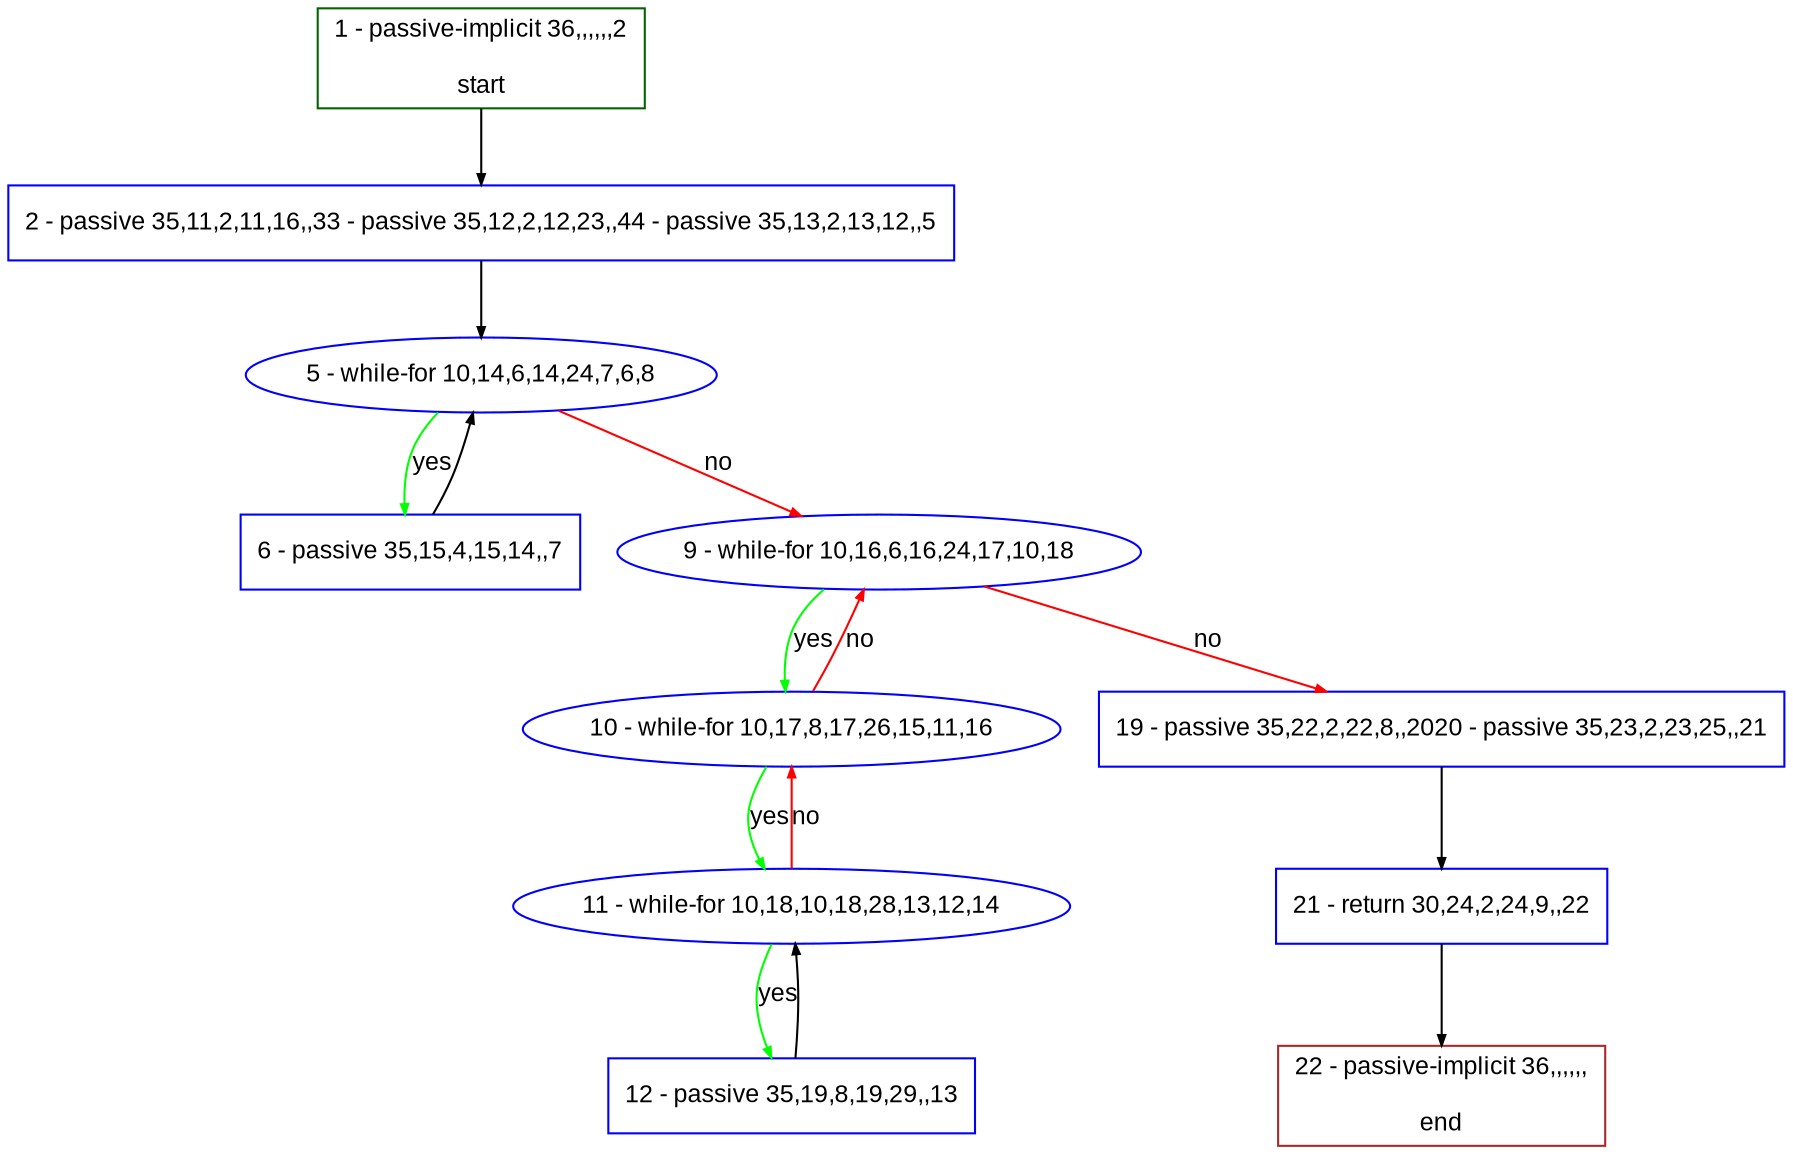 digraph "" {
  graph [pack="true", label="", fontsize="12", packmode="clust", fontname="Arial", fillcolor="#FFFFCC", bgcolor="white", style="rounded,filled", compound="true"];
  node [node_initialized="no", label="", color="grey", fontsize="12", fillcolor="white", fontname="Arial", style="filled", shape="rectangle", compound="true", fixedsize="false"];
  edge [fontcolor="black", arrowhead="normal", arrowtail="none", arrowsize="0.5", ltail="", label="", color="black", fontsize="12", lhead="", fontname="Arial", dir="forward", compound="true"];
  __N1 [label="2 - passive 35,11,2,11,16,,33 - passive 35,12,2,12,23,,44 - passive 35,13,2,13,12,,5", color="#0000ff", fillcolor="#ffffff", style="filled", shape="box"];
  __N2 [label="1 - passive-implicit 36,,,,,,2\n\nstart", color="#006400", fillcolor="#ffffff", style="filled", shape="box"];
  __N3 [label="5 - while-for 10,14,6,14,24,7,6,8", color="#0000ff", fillcolor="#ffffff", style="filled", shape="oval"];
  __N4 [label="6 - passive 35,15,4,15,14,,7", color="#0000ff", fillcolor="#ffffff", style="filled", shape="box"];
  __N5 [label="9 - while-for 10,16,6,16,24,17,10,18", color="#0000ff", fillcolor="#ffffff", style="filled", shape="oval"];
  __N6 [label="10 - while-for 10,17,8,17,26,15,11,16", color="#0000ff", fillcolor="#ffffff", style="filled", shape="oval"];
  __N7 [label="19 - passive 35,22,2,22,8,,2020 - passive 35,23,2,23,25,,21", color="#0000ff", fillcolor="#ffffff", style="filled", shape="box"];
  __N8 [label="11 - while-for 10,18,10,18,28,13,12,14", color="#0000ff", fillcolor="#ffffff", style="filled", shape="oval"];
  __N9 [label="12 - passive 35,19,8,19,29,,13", color="#0000ff", fillcolor="#ffffff", style="filled", shape="box"];
  __N10 [label="21 - return 30,24,2,24,9,,22", color="#0000ff", fillcolor="#ffffff", style="filled", shape="box"];
  __N11 [label="22 - passive-implicit 36,,,,,,\n\nend", color="#a52a2a", fillcolor="#ffffff", style="filled", shape="box"];
  __N2 -> __N1 [arrowhead="normal", arrowtail="none", color="#000000", label="", dir="forward"];
  __N1 -> __N3 [arrowhead="normal", arrowtail="none", color="#000000", label="", dir="forward"];
  __N3 -> __N4 [arrowhead="normal", arrowtail="none", color="#00ff00", label="yes", dir="forward"];
  __N4 -> __N3 [arrowhead="normal", arrowtail="none", color="#000000", label="", dir="forward"];
  __N3 -> __N5 [arrowhead="normal", arrowtail="none", color="#ff0000", label="no", dir="forward"];
  __N5 -> __N6 [arrowhead="normal", arrowtail="none", color="#00ff00", label="yes", dir="forward"];
  __N6 -> __N5 [arrowhead="normal", arrowtail="none", color="#ff0000", label="no", dir="forward"];
  __N5 -> __N7 [arrowhead="normal", arrowtail="none", color="#ff0000", label="no", dir="forward"];
  __N6 -> __N8 [arrowhead="normal", arrowtail="none", color="#00ff00", label="yes", dir="forward"];
  __N8 -> __N6 [arrowhead="normal", arrowtail="none", color="#ff0000", label="no", dir="forward"];
  __N8 -> __N9 [arrowhead="normal", arrowtail="none", color="#00ff00", label="yes", dir="forward"];
  __N9 -> __N8 [arrowhead="normal", arrowtail="none", color="#000000", label="", dir="forward"];
  __N7 -> __N10 [arrowhead="normal", arrowtail="none", color="#000000", label="", dir="forward"];
  __N10 -> __N11 [arrowhead="normal", arrowtail="none", color="#000000", label="", dir="forward"];
}
